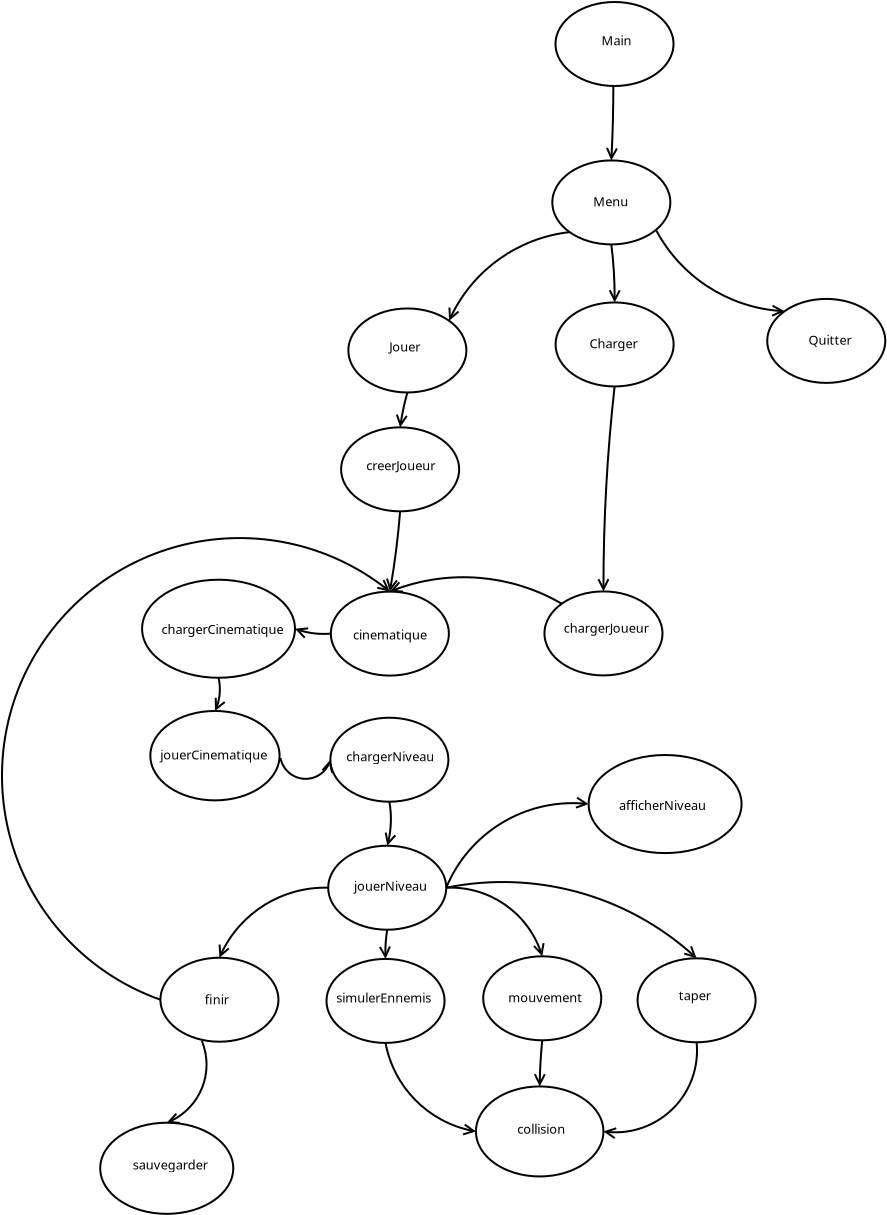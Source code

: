 <?xml version="1.0" encoding="UTF-8"?>
<dia:diagram xmlns:dia="http://www.lysator.liu.se/~alla/dia/">
  <dia:layer name="Arrière-plan" visible="true" active="true">
    <dia:object type="Standard - Ellipse" version="0" id="O0">
      <dia:attribute name="obj_pos">
        <dia:point val="35.003,0.949"/>
      </dia:attribute>
      <dia:attribute name="obj_bb">
        <dia:rectangle val="34.953,0.899;40.953,5.199"/>
      </dia:attribute>
      <dia:attribute name="elem_corner">
        <dia:point val="35.003,0.949"/>
      </dia:attribute>
      <dia:attribute name="elem_width">
        <dia:real val="5.9"/>
      </dia:attribute>
      <dia:attribute name="elem_height">
        <dia:real val="4.2"/>
      </dia:attribute>
      <dia:attribute name="border_width">
        <dia:real val="0.1"/>
      </dia:attribute>
    </dia:object>
    <dia:object type="Standard - Text" version="1" id="O1">
      <dia:attribute name="obj_pos">
        <dia:point val="37.299,3.108"/>
      </dia:attribute>
      <dia:attribute name="obj_bb">
        <dia:rectangle val="37.299,2.513;38.827,3.261"/>
      </dia:attribute>
      <dia:attribute name="text">
        <dia:composite type="text">
          <dia:attribute name="string">
            <dia:string>#Main#</dia:string>
          </dia:attribute>
          <dia:attribute name="font">
            <dia:font family="sans" style="0" name="Helvetica"/>
          </dia:attribute>
          <dia:attribute name="height">
            <dia:real val="0.8"/>
          </dia:attribute>
          <dia:attribute name="pos">
            <dia:point val="37.299,3.108"/>
          </dia:attribute>
          <dia:attribute name="color">
            <dia:color val="#000000"/>
          </dia:attribute>
          <dia:attribute name="alignment">
            <dia:enum val="0"/>
          </dia:attribute>
        </dia:composite>
      </dia:attribute>
      <dia:attribute name="valign">
        <dia:enum val="3"/>
      </dia:attribute>
    </dia:object>
    <dia:object type="Standard - Ellipse" version="0" id="O2">
      <dia:attribute name="obj_pos">
        <dia:point val="34.844,8.87"/>
      </dia:attribute>
      <dia:attribute name="obj_bb">
        <dia:rectangle val="34.794,8.82;40.794,13.12"/>
      </dia:attribute>
      <dia:attribute name="elem_corner">
        <dia:point val="34.844,8.87"/>
      </dia:attribute>
      <dia:attribute name="elem_width">
        <dia:real val="5.9"/>
      </dia:attribute>
      <dia:attribute name="elem_height">
        <dia:real val="4.2"/>
      </dia:attribute>
      <dia:attribute name="border_width">
        <dia:real val="0.1"/>
      </dia:attribute>
    </dia:object>
    <dia:object type="Standard - Ellipse" version="0" id="O3">
      <dia:attribute name="obj_pos">
        <dia:point val="24.646,16.272"/>
      </dia:attribute>
      <dia:attribute name="obj_bb">
        <dia:rectangle val="24.596,16.222;30.596,20.522"/>
      </dia:attribute>
      <dia:attribute name="elem_corner">
        <dia:point val="24.646,16.272"/>
      </dia:attribute>
      <dia:attribute name="elem_width">
        <dia:real val="5.9"/>
      </dia:attribute>
      <dia:attribute name="elem_height">
        <dia:real val="4.2"/>
      </dia:attribute>
      <dia:attribute name="border_width">
        <dia:real val="0.1"/>
      </dia:attribute>
    </dia:object>
    <dia:object type="Standard - Ellipse" version="0" id="O4">
      <dia:attribute name="obj_pos">
        <dia:point val="35.008,15.972"/>
      </dia:attribute>
      <dia:attribute name="obj_bb">
        <dia:rectangle val="34.958,15.922;40.958,20.222"/>
      </dia:attribute>
      <dia:attribute name="elem_corner">
        <dia:point val="35.008,15.972"/>
      </dia:attribute>
      <dia:attribute name="elem_width">
        <dia:real val="5.9"/>
      </dia:attribute>
      <dia:attribute name="elem_height">
        <dia:real val="4.2"/>
      </dia:attribute>
      <dia:attribute name="border_width">
        <dia:real val="0.1"/>
      </dia:attribute>
    </dia:object>
    <dia:object type="Standard - Ellipse" version="0" id="O5">
      <dia:attribute name="obj_pos">
        <dia:point val="45.591,15.794"/>
      </dia:attribute>
      <dia:attribute name="obj_bb">
        <dia:rectangle val="45.541,15.744;51.541,20.044"/>
      </dia:attribute>
      <dia:attribute name="elem_corner">
        <dia:point val="45.591,15.794"/>
      </dia:attribute>
      <dia:attribute name="elem_width">
        <dia:real val="5.9"/>
      </dia:attribute>
      <dia:attribute name="elem_height">
        <dia:real val="4.2"/>
      </dia:attribute>
      <dia:attribute name="border_width">
        <dia:real val="0.1"/>
      </dia:attribute>
    </dia:object>
    <dia:object type="Standard - Ellipse" version="0" id="O6">
      <dia:attribute name="obj_pos">
        <dia:point val="34.451,30.42"/>
      </dia:attribute>
      <dia:attribute name="obj_bb">
        <dia:rectangle val="34.401,30.37;40.401,34.67"/>
      </dia:attribute>
      <dia:attribute name="elem_corner">
        <dia:point val="34.451,30.42"/>
      </dia:attribute>
      <dia:attribute name="elem_width">
        <dia:real val="5.9"/>
      </dia:attribute>
      <dia:attribute name="elem_height">
        <dia:real val="4.2"/>
      </dia:attribute>
      <dia:attribute name="border_width">
        <dia:real val="0.1"/>
      </dia:attribute>
    </dia:object>
    <dia:object type="Standard - Text" version="1" id="O7">
      <dia:attribute name="obj_pos">
        <dia:point val="36.886,11.164"/>
      </dia:attribute>
      <dia:attribute name="obj_bb">
        <dia:rectangle val="36.886,10.569;38.644,11.317"/>
      </dia:attribute>
      <dia:attribute name="text">
        <dia:composite type="text">
          <dia:attribute name="string">
            <dia:string>#Menu#</dia:string>
          </dia:attribute>
          <dia:attribute name="font">
            <dia:font family="sans" style="0" name="Helvetica"/>
          </dia:attribute>
          <dia:attribute name="height">
            <dia:real val="0.8"/>
          </dia:attribute>
          <dia:attribute name="pos">
            <dia:point val="36.886,11.164"/>
          </dia:attribute>
          <dia:attribute name="color">
            <dia:color val="#000000"/>
          </dia:attribute>
          <dia:attribute name="alignment">
            <dia:enum val="0"/>
          </dia:attribute>
        </dia:composite>
      </dia:attribute>
      <dia:attribute name="valign">
        <dia:enum val="3"/>
      </dia:attribute>
    </dia:object>
    <dia:object type="Standard - Text" version="1" id="O8">
      <dia:attribute name="obj_pos">
        <dia:point val="36.705,18.264"/>
      </dia:attribute>
      <dia:attribute name="obj_bb">
        <dia:rectangle val="36.705,17.669;39.267,18.417"/>
      </dia:attribute>
      <dia:attribute name="text">
        <dia:composite type="text">
          <dia:attribute name="string">
            <dia:string>#Charger#</dia:string>
          </dia:attribute>
          <dia:attribute name="font">
            <dia:font family="sans" style="0" name="Helvetica"/>
          </dia:attribute>
          <dia:attribute name="height">
            <dia:real val="0.8"/>
          </dia:attribute>
          <dia:attribute name="pos">
            <dia:point val="36.705,18.264"/>
          </dia:attribute>
          <dia:attribute name="color">
            <dia:color val="#000000"/>
          </dia:attribute>
          <dia:attribute name="alignment">
            <dia:enum val="0"/>
          </dia:attribute>
        </dia:composite>
      </dia:attribute>
      <dia:attribute name="valign">
        <dia:enum val="3"/>
      </dia:attribute>
    </dia:object>
    <dia:object type="Standard - Text" version="1" id="O9">
      <dia:attribute name="obj_pos">
        <dia:point val="26.69,18.43"/>
      </dia:attribute>
      <dia:attribute name="obj_bb">
        <dia:rectangle val="26.69,17.835;28.372,18.582"/>
      </dia:attribute>
      <dia:attribute name="text">
        <dia:composite type="text">
          <dia:attribute name="string">
            <dia:string>#Jouer#</dia:string>
          </dia:attribute>
          <dia:attribute name="font">
            <dia:font family="sans" style="0" name="Helvetica"/>
          </dia:attribute>
          <dia:attribute name="height">
            <dia:real val="0.8"/>
          </dia:attribute>
          <dia:attribute name="pos">
            <dia:point val="26.69,18.43"/>
          </dia:attribute>
          <dia:attribute name="color">
            <dia:color val="#000000"/>
          </dia:attribute>
          <dia:attribute name="alignment">
            <dia:enum val="0"/>
          </dia:attribute>
        </dia:composite>
      </dia:attribute>
      <dia:attribute name="valign">
        <dia:enum val="3"/>
      </dia:attribute>
    </dia:object>
    <dia:object type="Standard - Text" version="1" id="O10">
      <dia:attribute name="obj_pos">
        <dia:point val="47.654,18.087"/>
      </dia:attribute>
      <dia:attribute name="obj_bb">
        <dia:rectangle val="47.654,17.492;49.899,18.24"/>
      </dia:attribute>
      <dia:attribute name="text">
        <dia:composite type="text">
          <dia:attribute name="string">
            <dia:string>#Quitter#</dia:string>
          </dia:attribute>
          <dia:attribute name="font">
            <dia:font family="sans" style="0" name="Helvetica"/>
          </dia:attribute>
          <dia:attribute name="height">
            <dia:real val="0.8"/>
          </dia:attribute>
          <dia:attribute name="pos">
            <dia:point val="47.654,18.087"/>
          </dia:attribute>
          <dia:attribute name="color">
            <dia:color val="#000000"/>
          </dia:attribute>
          <dia:attribute name="alignment">
            <dia:enum val="0"/>
          </dia:attribute>
        </dia:composite>
      </dia:attribute>
      <dia:attribute name="valign">
        <dia:enum val="3"/>
      </dia:attribute>
    </dia:object>
    <dia:object type="Standard - Text" version="1" id="O11">
      <dia:attribute name="obj_pos">
        <dia:point val="35.412,32.491"/>
      </dia:attribute>
      <dia:attribute name="obj_bb">
        <dia:rectangle val="35.412,31.896;39.929,32.644"/>
      </dia:attribute>
      <dia:attribute name="text">
        <dia:composite type="text">
          <dia:attribute name="string">
            <dia:string>#chargerJoueur#</dia:string>
          </dia:attribute>
          <dia:attribute name="font">
            <dia:font family="sans" style="0" name="Helvetica"/>
          </dia:attribute>
          <dia:attribute name="height">
            <dia:real val="0.8"/>
          </dia:attribute>
          <dia:attribute name="pos">
            <dia:point val="35.412,32.491"/>
          </dia:attribute>
          <dia:attribute name="color">
            <dia:color val="#000000"/>
          </dia:attribute>
          <dia:attribute name="alignment">
            <dia:enum val="0"/>
          </dia:attribute>
        </dia:composite>
      </dia:attribute>
      <dia:attribute name="valign">
        <dia:enum val="3"/>
      </dia:attribute>
    </dia:object>
    <dia:object type="Standard - Ellipse" version="0" id="O12">
      <dia:attribute name="obj_pos">
        <dia:point val="23.771,30.429"/>
      </dia:attribute>
      <dia:attribute name="obj_bb">
        <dia:rectangle val="23.721,30.379;29.721,34.679"/>
      </dia:attribute>
      <dia:attribute name="elem_corner">
        <dia:point val="23.771,30.429"/>
      </dia:attribute>
      <dia:attribute name="elem_width">
        <dia:real val="5.9"/>
      </dia:attribute>
      <dia:attribute name="elem_height">
        <dia:real val="4.2"/>
      </dia:attribute>
      <dia:attribute name="border_width">
        <dia:real val="0.1"/>
      </dia:attribute>
    </dia:object>
    <dia:object type="Standard - Text" version="1" id="O13">
      <dia:attribute name="obj_pos">
        <dia:point val="24.88,32.828"/>
      </dia:attribute>
      <dia:attribute name="obj_bb">
        <dia:rectangle val="24.88,32.233;28.86,33.78"/>
      </dia:attribute>
      <dia:attribute name="text">
        <dia:composite type="text">
          <dia:attribute name="string">
            <dia:string>#cinematique
#</dia:string>
          </dia:attribute>
          <dia:attribute name="font">
            <dia:font family="sans" style="0" name="Helvetica"/>
          </dia:attribute>
          <dia:attribute name="height">
            <dia:real val="0.8"/>
          </dia:attribute>
          <dia:attribute name="pos">
            <dia:point val="24.88,32.828"/>
          </dia:attribute>
          <dia:attribute name="color">
            <dia:color val="#000000"/>
          </dia:attribute>
          <dia:attribute name="alignment">
            <dia:enum val="0"/>
          </dia:attribute>
        </dia:composite>
      </dia:attribute>
      <dia:attribute name="valign">
        <dia:enum val="3"/>
      </dia:attribute>
    </dia:object>
    <dia:object type="Standard - Ellipse" version="0" id="O14">
      <dia:attribute name="obj_pos">
        <dia:point val="14.332,29.835"/>
      </dia:attribute>
      <dia:attribute name="obj_bb">
        <dia:rectangle val="14.282,29.785;22.027,34.788"/>
      </dia:attribute>
      <dia:attribute name="elem_corner">
        <dia:point val="14.332,29.835"/>
      </dia:attribute>
      <dia:attribute name="elem_width">
        <dia:real val="7.645"/>
      </dia:attribute>
      <dia:attribute name="elem_height">
        <dia:real val="4.903"/>
      </dia:attribute>
      <dia:attribute name="border_width">
        <dia:real val="0.1"/>
      </dia:attribute>
    </dia:object>
    <dia:object type="Standard - Ellipse" version="0" id="O15">
      <dia:attribute name="obj_pos">
        <dia:point val="14.745,36.397"/>
      </dia:attribute>
      <dia:attribute name="obj_bb">
        <dia:rectangle val="14.695,36.347;21.256,40.918"/>
      </dia:attribute>
      <dia:attribute name="elem_corner">
        <dia:point val="14.745,36.397"/>
      </dia:attribute>
      <dia:attribute name="elem_width">
        <dia:real val="6.461"/>
      </dia:attribute>
      <dia:attribute name="elem_height">
        <dia:real val="4.471"/>
      </dia:attribute>
      <dia:attribute name="border_width">
        <dia:real val="0.1"/>
      </dia:attribute>
    </dia:object>
    <dia:object type="Standard - Text" version="1" id="O16">
      <dia:attribute name="obj_pos">
        <dia:point val="15.298,32.55"/>
      </dia:attribute>
      <dia:attribute name="obj_bb">
        <dia:rectangle val="15.298,31.955;21.84,33.502"/>
      </dia:attribute>
      <dia:attribute name="text">
        <dia:composite type="text">
          <dia:attribute name="string">
            <dia:string>#chargerCinematique
#</dia:string>
          </dia:attribute>
          <dia:attribute name="font">
            <dia:font family="sans" style="0" name="Helvetica"/>
          </dia:attribute>
          <dia:attribute name="height">
            <dia:real val="0.8"/>
          </dia:attribute>
          <dia:attribute name="pos">
            <dia:point val="15.298,32.55"/>
          </dia:attribute>
          <dia:attribute name="color">
            <dia:color val="#000000"/>
          </dia:attribute>
          <dia:attribute name="alignment">
            <dia:enum val="0"/>
          </dia:attribute>
        </dia:composite>
      </dia:attribute>
      <dia:attribute name="valign">
        <dia:enum val="3"/>
      </dia:attribute>
    </dia:object>
    <dia:object type="Standard - Text" version="1" id="O17">
      <dia:attribute name="obj_pos">
        <dia:point val="15.238,38.826"/>
      </dia:attribute>
      <dia:attribute name="obj_bb">
        <dia:rectangle val="15.238,38.231;20.946,39.778"/>
      </dia:attribute>
      <dia:attribute name="text">
        <dia:composite type="text">
          <dia:attribute name="string">
            <dia:string>#jouerCinematique
#</dia:string>
          </dia:attribute>
          <dia:attribute name="font">
            <dia:font family="sans" style="0" name="Helvetica"/>
          </dia:attribute>
          <dia:attribute name="height">
            <dia:real val="0.8"/>
          </dia:attribute>
          <dia:attribute name="pos">
            <dia:point val="15.238,38.826"/>
          </dia:attribute>
          <dia:attribute name="color">
            <dia:color val="#000000"/>
          </dia:attribute>
          <dia:attribute name="alignment">
            <dia:enum val="0"/>
          </dia:attribute>
        </dia:composite>
      </dia:attribute>
      <dia:attribute name="valign">
        <dia:enum val="3"/>
      </dia:attribute>
    </dia:object>
    <dia:object type="Standard - Ellipse" version="0" id="O18">
      <dia:attribute name="obj_pos">
        <dia:point val="23.747,36.735"/>
      </dia:attribute>
      <dia:attribute name="obj_bb">
        <dia:rectangle val="23.697,36.685;29.697,40.985"/>
      </dia:attribute>
      <dia:attribute name="elem_corner">
        <dia:point val="23.747,36.735"/>
      </dia:attribute>
      <dia:attribute name="elem_width">
        <dia:real val="5.9"/>
      </dia:attribute>
      <dia:attribute name="elem_height">
        <dia:real val="4.2"/>
      </dia:attribute>
      <dia:attribute name="border_width">
        <dia:real val="0.1"/>
      </dia:attribute>
    </dia:object>
    <dia:object type="Standard - Ellipse" version="0" id="O19">
      <dia:attribute name="obj_pos">
        <dia:point val="23.639,43.135"/>
      </dia:attribute>
      <dia:attribute name="obj_bb">
        <dia:rectangle val="23.589,43.085;29.589,47.385"/>
      </dia:attribute>
      <dia:attribute name="elem_corner">
        <dia:point val="23.639,43.135"/>
      </dia:attribute>
      <dia:attribute name="elem_width">
        <dia:real val="5.9"/>
      </dia:attribute>
      <dia:attribute name="elem_height">
        <dia:real val="4.2"/>
      </dia:attribute>
      <dia:attribute name="border_width">
        <dia:real val="0.1"/>
      </dia:attribute>
    </dia:object>
    <dia:object type="Standard - Text" version="1" id="O20">
      <dia:attribute name="obj_pos">
        <dia:point val="24.538,38.912"/>
      </dia:attribute>
      <dia:attribute name="obj_bb">
        <dia:rectangle val="24.538,38.317;29.235,39.065"/>
      </dia:attribute>
      <dia:attribute name="text">
        <dia:composite type="text">
          <dia:attribute name="string">
            <dia:string>#chargerNiveau#</dia:string>
          </dia:attribute>
          <dia:attribute name="font">
            <dia:font family="sans" style="0" name="Helvetica"/>
          </dia:attribute>
          <dia:attribute name="height">
            <dia:real val="0.8"/>
          </dia:attribute>
          <dia:attribute name="pos">
            <dia:point val="24.538,38.912"/>
          </dia:attribute>
          <dia:attribute name="color">
            <dia:color val="#000000"/>
          </dia:attribute>
          <dia:attribute name="alignment">
            <dia:enum val="0"/>
          </dia:attribute>
        </dia:composite>
      </dia:attribute>
      <dia:attribute name="valign">
        <dia:enum val="3"/>
      </dia:attribute>
    </dia:object>
    <dia:object type="Standard - Text" version="1" id="O21">
      <dia:attribute name="obj_pos">
        <dia:point val="24.931,45.389"/>
      </dia:attribute>
      <dia:attribute name="obj_bb">
        <dia:rectangle val="24.931,44.794;28.794,46.342"/>
      </dia:attribute>
      <dia:attribute name="text">
        <dia:composite type="text">
          <dia:attribute name="string">
            <dia:string>#jouerNiveau
#</dia:string>
          </dia:attribute>
          <dia:attribute name="font">
            <dia:font family="sans" style="0" name="Helvetica"/>
          </dia:attribute>
          <dia:attribute name="height">
            <dia:real val="0.8"/>
          </dia:attribute>
          <dia:attribute name="pos">
            <dia:point val="24.931,45.389"/>
          </dia:attribute>
          <dia:attribute name="color">
            <dia:color val="#000000"/>
          </dia:attribute>
          <dia:attribute name="alignment">
            <dia:enum val="0"/>
          </dia:attribute>
        </dia:composite>
      </dia:attribute>
      <dia:attribute name="valign">
        <dia:enum val="3"/>
      </dia:attribute>
    </dia:object>
    <dia:object type="Standard - Ellipse" version="0" id="O22">
      <dia:attribute name="obj_pos">
        <dia:point val="15.249,48.735"/>
      </dia:attribute>
      <dia:attribute name="obj_bb">
        <dia:rectangle val="15.199,48.685;21.199,52.985"/>
      </dia:attribute>
      <dia:attribute name="elem_corner">
        <dia:point val="15.249,48.735"/>
      </dia:attribute>
      <dia:attribute name="elem_width">
        <dia:real val="5.9"/>
      </dia:attribute>
      <dia:attribute name="elem_height">
        <dia:real val="4.2"/>
      </dia:attribute>
      <dia:attribute name="border_width">
        <dia:real val="0.1"/>
      </dia:attribute>
    </dia:object>
    <dia:object type="Standard - Ellipse" version="0" id="O23">
      <dia:attribute name="obj_pos">
        <dia:point val="23.554,48.795"/>
      </dia:attribute>
      <dia:attribute name="obj_bb">
        <dia:rectangle val="23.504,48.745;29.504,53.045"/>
      </dia:attribute>
      <dia:attribute name="elem_corner">
        <dia:point val="23.554,48.795"/>
      </dia:attribute>
      <dia:attribute name="elem_width">
        <dia:real val="5.9"/>
      </dia:attribute>
      <dia:attribute name="elem_height">
        <dia:real val="4.2"/>
      </dia:attribute>
      <dia:attribute name="border_width">
        <dia:real val="0.1"/>
      </dia:attribute>
    </dia:object>
    <dia:object type="Standard - Ellipse" version="0" id="O24">
      <dia:attribute name="obj_pos">
        <dia:point val="31.389,48.664"/>
      </dia:attribute>
      <dia:attribute name="obj_bb">
        <dia:rectangle val="31.338,48.614;37.339,52.914"/>
      </dia:attribute>
      <dia:attribute name="elem_corner">
        <dia:point val="31.389,48.664"/>
      </dia:attribute>
      <dia:attribute name="elem_width">
        <dia:real val="5.9"/>
      </dia:attribute>
      <dia:attribute name="elem_height">
        <dia:real val="4.2"/>
      </dia:attribute>
      <dia:attribute name="border_width">
        <dia:real val="0.1"/>
      </dia:attribute>
    </dia:object>
    <dia:object type="Standard - Text" version="1" id="O25">
      <dia:attribute name="obj_pos">
        <dia:point val="17.466,51.066"/>
      </dia:attribute>
      <dia:attribute name="obj_bb">
        <dia:rectangle val="17.466,50.471;18.714,51.219"/>
      </dia:attribute>
      <dia:attribute name="text">
        <dia:composite type="text">
          <dia:attribute name="string">
            <dia:string>#finir#</dia:string>
          </dia:attribute>
          <dia:attribute name="font">
            <dia:font family="sans" style="0" name="Helvetica"/>
          </dia:attribute>
          <dia:attribute name="height">
            <dia:real val="0.8"/>
          </dia:attribute>
          <dia:attribute name="pos">
            <dia:point val="17.466,51.066"/>
          </dia:attribute>
          <dia:attribute name="color">
            <dia:color val="#000000"/>
          </dia:attribute>
          <dia:attribute name="alignment">
            <dia:enum val="0"/>
          </dia:attribute>
        </dia:composite>
      </dia:attribute>
      <dia:attribute name="valign">
        <dia:enum val="3"/>
      </dia:attribute>
    </dia:object>
    <dia:object type="Standard - Text" version="1" id="O26">
      <dia:attribute name="obj_pos">
        <dia:point val="24.037,50.972"/>
      </dia:attribute>
      <dia:attribute name="obj_bb">
        <dia:rectangle val="24.037,50.377;29.152,51.125"/>
      </dia:attribute>
      <dia:attribute name="text">
        <dia:composite type="text">
          <dia:attribute name="string">
            <dia:string>#simulerEnnemis#</dia:string>
          </dia:attribute>
          <dia:attribute name="font">
            <dia:font family="sans" style="0" name="Helvetica"/>
          </dia:attribute>
          <dia:attribute name="height">
            <dia:real val="0.8"/>
          </dia:attribute>
          <dia:attribute name="pos">
            <dia:point val="24.037,50.972"/>
          </dia:attribute>
          <dia:attribute name="color">
            <dia:color val="#000000"/>
          </dia:attribute>
          <dia:attribute name="alignment">
            <dia:enum val="0"/>
          </dia:attribute>
        </dia:composite>
      </dia:attribute>
      <dia:attribute name="valign">
        <dia:enum val="3"/>
      </dia:attribute>
    </dia:object>
    <dia:object type="Standard - Text" version="1" id="O27">
      <dia:attribute name="obj_pos">
        <dia:point val="32.642,50.957"/>
      </dia:attribute>
      <dia:attribute name="obj_bb">
        <dia:rectangle val="32.642,50.362;36.51,51.109"/>
      </dia:attribute>
      <dia:attribute name="text">
        <dia:composite type="text">
          <dia:attribute name="string">
            <dia:string>#mouvement#</dia:string>
          </dia:attribute>
          <dia:attribute name="font">
            <dia:font family="sans" style="0" name="Helvetica"/>
          </dia:attribute>
          <dia:attribute name="height">
            <dia:real val="0.8"/>
          </dia:attribute>
          <dia:attribute name="pos">
            <dia:point val="32.642,50.957"/>
          </dia:attribute>
          <dia:attribute name="color">
            <dia:color val="#000000"/>
          </dia:attribute>
          <dia:attribute name="alignment">
            <dia:enum val="0"/>
          </dia:attribute>
        </dia:composite>
      </dia:attribute>
      <dia:attribute name="valign">
        <dia:enum val="3"/>
      </dia:attribute>
    </dia:object>
    <dia:object type="Standard - Ellipse" version="0" id="O28">
      <dia:attribute name="obj_pos">
        <dia:point val="39.107,48.764"/>
      </dia:attribute>
      <dia:attribute name="obj_bb">
        <dia:rectangle val="39.057,48.714;45.057,53.014"/>
      </dia:attribute>
      <dia:attribute name="elem_corner">
        <dia:point val="39.107,48.764"/>
      </dia:attribute>
      <dia:attribute name="elem_width">
        <dia:real val="5.9"/>
      </dia:attribute>
      <dia:attribute name="elem_height">
        <dia:real val="4.2"/>
      </dia:attribute>
      <dia:attribute name="border_width">
        <dia:real val="0.1"/>
      </dia:attribute>
    </dia:object>
    <dia:object type="Standard - Text" version="1" id="O29">
      <dia:attribute name="obj_pos">
        <dia:point val="41.17,50.864"/>
      </dia:attribute>
      <dia:attribute name="obj_bb">
        <dia:rectangle val="41.17,50.269;42.878,51.017"/>
      </dia:attribute>
      <dia:attribute name="text">
        <dia:composite type="text">
          <dia:attribute name="string">
            <dia:string>#taper#</dia:string>
          </dia:attribute>
          <dia:attribute name="font">
            <dia:font family="sans" style="0" name="Helvetica"/>
          </dia:attribute>
          <dia:attribute name="height">
            <dia:real val="0.8"/>
          </dia:attribute>
          <dia:attribute name="pos">
            <dia:point val="41.17,50.864"/>
          </dia:attribute>
          <dia:attribute name="color">
            <dia:color val="#000000"/>
          </dia:attribute>
          <dia:attribute name="alignment">
            <dia:enum val="0"/>
          </dia:attribute>
        </dia:composite>
      </dia:attribute>
      <dia:attribute name="valign">
        <dia:enum val="3"/>
      </dia:attribute>
    </dia:object>
    <dia:object type="Standard - Arc" version="0" id="O30">
      <dia:attribute name="obj_pos">
        <dia:point val="37.953,3.049"/>
      </dia:attribute>
      <dia:attribute name="obj_bb">
        <dia:rectangle val="37.493,2.997;38.154,8.921"/>
      </dia:attribute>
      <dia:attribute name="conn_endpoints">
        <dia:point val="37.953,3.049"/>
        <dia:point val="37.794,8.87"/>
      </dia:attribute>
      <dia:attribute name="curve_distance">
        <dia:real val="-0.024"/>
      </dia:attribute>
      <dia:attribute name="end_arrow">
        <dia:enum val="1"/>
      </dia:attribute>
      <dia:attribute name="end_arrow_length">
        <dia:real val="0.5"/>
      </dia:attribute>
      <dia:attribute name="end_arrow_width">
        <dia:real val="0.5"/>
      </dia:attribute>
      <dia:connections>
        <dia:connection handle="0" to="O0" connection="8"/>
        <dia:connection handle="1" to="O2" connection="1"/>
      </dia:connections>
    </dia:object>
    <dia:object type="Standard - Arc" version="0" id="O31">
      <dia:attribute name="obj_pos">
        <dia:point val="37.794,13.07"/>
      </dia:attribute>
      <dia:attribute name="obj_bb">
        <dia:rectangle val="37.635,13.017;38.297,16.024"/>
      </dia:attribute>
      <dia:attribute name="conn_endpoints">
        <dia:point val="37.794,13.07"/>
        <dia:point val="37.958,15.972"/>
      </dia:attribute>
      <dia:attribute name="curve_distance">
        <dia:real val="-0.05"/>
      </dia:attribute>
      <dia:attribute name="end_arrow">
        <dia:enum val="1"/>
      </dia:attribute>
      <dia:attribute name="end_arrow_length">
        <dia:real val="0.5"/>
      </dia:attribute>
      <dia:attribute name="end_arrow_width">
        <dia:real val="0.5"/>
      </dia:attribute>
      <dia:connections>
        <dia:connection handle="0" to="O2" connection="6"/>
        <dia:connection handle="1" to="O4" connection="1"/>
      </dia:connections>
    </dia:object>
    <dia:object type="Standard - Arc" version="0" id="O32">
      <dia:attribute name="obj_pos">
        <dia:point val="37.794,10.97"/>
      </dia:attribute>
      <dia:attribute name="obj_bb">
        <dia:rectangle val="37.725,10.901;46.524,16.62"/>
      </dia:attribute>
      <dia:attribute name="conn_endpoints">
        <dia:point val="37.794,10.97"/>
        <dia:point val="46.455,16.41"/>
      </dia:attribute>
      <dia:attribute name="curve_distance">
        <dia:real val="1"/>
      </dia:attribute>
      <dia:attribute name="end_arrow">
        <dia:enum val="1"/>
      </dia:attribute>
      <dia:attribute name="end_arrow_length">
        <dia:real val="0.5"/>
      </dia:attribute>
      <dia:attribute name="end_arrow_width">
        <dia:real val="0.5"/>
      </dia:attribute>
      <dia:connections>
        <dia:connection handle="0" to="O2" connection="8"/>
        <dia:connection handle="1" to="O5" connection="0"/>
      </dia:connections>
    </dia:object>
    <dia:object type="Standard - Arc" version="0" id="O33">
      <dia:attribute name="obj_pos">
        <dia:point val="35.708,12.455"/>
      </dia:attribute>
      <dia:attribute name="obj_bb">
        <dia:rectangle val="29.612,12.385;35.778,16.957"/>
      </dia:attribute>
      <dia:attribute name="conn_endpoints">
        <dia:point val="35.708,12.455"/>
        <dia:point val="29.682,16.887"/>
      </dia:attribute>
      <dia:attribute name="curve_distance">
        <dia:real val="1"/>
      </dia:attribute>
      <dia:attribute name="end_arrow">
        <dia:enum val="1"/>
      </dia:attribute>
      <dia:attribute name="end_arrow_length">
        <dia:real val="0.5"/>
      </dia:attribute>
      <dia:attribute name="end_arrow_width">
        <dia:real val="0.5"/>
      </dia:attribute>
      <dia:connections>
        <dia:connection handle="0" to="O2" connection="5"/>
        <dia:connection handle="1" to="O3" connection="2"/>
      </dia:connections>
    </dia:object>
    <dia:object type="Standard - Arc" version="0" id="O34">
      <dia:attribute name="obj_pos">
        <dia:point val="37.958,20.172"/>
      </dia:attribute>
      <dia:attribute name="obj_bb">
        <dia:rectangle val="37.068,20.119;38.01,30.473"/>
      </dia:attribute>
      <dia:attribute name="conn_endpoints">
        <dia:point val="37.958,20.172"/>
        <dia:point val="37.401,30.42"/>
      </dia:attribute>
      <dia:attribute name="curve_distance">
        <dia:real val="0.146"/>
      </dia:attribute>
      <dia:attribute name="end_arrow">
        <dia:enum val="1"/>
      </dia:attribute>
      <dia:attribute name="end_arrow_length">
        <dia:real val="0.5"/>
      </dia:attribute>
      <dia:attribute name="end_arrow_width">
        <dia:real val="0.5"/>
      </dia:attribute>
      <dia:connections>
        <dia:connection handle="0" to="O4" connection="6"/>
        <dia:connection handle="1" to="O6" connection="1"/>
      </dia:connections>
    </dia:object>
    <dia:object type="Standard - Arc" version="0" id="O35">
      <dia:attribute name="obj_pos">
        <dia:point val="35.315,31.035"/>
      </dia:attribute>
      <dia:attribute name="obj_bb">
        <dia:rectangle val="26.667,29.66;35.368,31.088"/>
      </dia:attribute>
      <dia:attribute name="conn_endpoints">
        <dia:point val="35.315,31.035"/>
        <dia:point val="26.721,30.429"/>
      </dia:attribute>
      <dia:attribute name="curve_distance">
        <dia:real val="1"/>
      </dia:attribute>
      <dia:attribute name="end_arrow">
        <dia:enum val="1"/>
      </dia:attribute>
      <dia:attribute name="end_arrow_length">
        <dia:real val="0.5"/>
      </dia:attribute>
      <dia:attribute name="end_arrow_width">
        <dia:real val="0.5"/>
      </dia:attribute>
      <dia:connections>
        <dia:connection handle="0" to="O6" connection="0"/>
        <dia:connection handle="1" to="O12" connection="1"/>
      </dia:connections>
    </dia:object>
    <dia:object type="Standard - Arc" version="0" id="O36">
      <dia:attribute name="obj_pos">
        <dia:point val="23.771,32.529"/>
      </dia:attribute>
      <dia:attribute name="obj_bb">
        <dia:rectangle val="21.921,32.201;23.827,32.827"/>
      </dia:attribute>
      <dia:attribute name="conn_endpoints">
        <dia:point val="23.771,32.529"/>
        <dia:point val="21.977,32.287"/>
      </dia:attribute>
      <dia:attribute name="curve_distance">
        <dia:real val="-0.101"/>
      </dia:attribute>
      <dia:attribute name="end_arrow">
        <dia:enum val="1"/>
      </dia:attribute>
      <dia:attribute name="end_arrow_length">
        <dia:real val="0.5"/>
      </dia:attribute>
      <dia:attribute name="end_arrow_width">
        <dia:real val="0.5"/>
      </dia:attribute>
      <dia:connections>
        <dia:connection handle="0" to="O12" connection="3"/>
        <dia:connection handle="1" to="O14" connection="4"/>
      </dia:connections>
    </dia:object>
    <dia:object type="Standard - Arc" version="0" id="O37">
      <dia:attribute name="obj_pos">
        <dia:point val="18.155,34.738"/>
      </dia:attribute>
      <dia:attribute name="obj_bb">
        <dia:rectangle val="17.921,34.683;18.559,36.452"/>
      </dia:attribute>
      <dia:attribute name="conn_endpoints">
        <dia:point val="18.155,34.738"/>
        <dia:point val="17.976,36.397"/>
      </dia:attribute>
      <dia:attribute name="curve_distance">
        <dia:real val="-0.142"/>
      </dia:attribute>
      <dia:attribute name="end_arrow">
        <dia:enum val="1"/>
      </dia:attribute>
      <dia:attribute name="end_arrow_length">
        <dia:real val="0.5"/>
      </dia:attribute>
      <dia:attribute name="end_arrow_width">
        <dia:real val="0.5"/>
      </dia:attribute>
      <dia:connections>
        <dia:connection handle="0" to="O14" connection="6"/>
        <dia:connection handle="1" to="O15" connection="1"/>
      </dia:connections>
    </dia:object>
    <dia:object type="Standard - Arc" version="0" id="O38">
      <dia:attribute name="obj_pos">
        <dia:point val="17.976,38.633"/>
      </dia:attribute>
      <dia:attribute name="obj_bb">
        <dia:rectangle val="17.924,38.581;23.799,39.786"/>
      </dia:attribute>
      <dia:attribute name="conn_endpoints">
        <dia:point val="17.976,38.633"/>
        <dia:point val="23.747,38.835"/>
      </dia:attribute>
      <dia:attribute name="curve_distance">
        <dia:real val="1"/>
      </dia:attribute>
      <dia:attribute name="end_arrow">
        <dia:enum val="1"/>
      </dia:attribute>
      <dia:attribute name="end_arrow_length">
        <dia:real val="0.5"/>
      </dia:attribute>
      <dia:attribute name="end_arrow_width">
        <dia:real val="0.5"/>
      </dia:attribute>
      <dia:connections>
        <dia:connection handle="0" to="O15" connection="8"/>
        <dia:connection handle="1" to="O18" connection="3"/>
      </dia:connections>
    </dia:object>
    <dia:object type="Standard - Arc" version="0" id="O39">
      <dia:attribute name="obj_pos">
        <dia:point val="26.697,40.935"/>
      </dia:attribute>
      <dia:attribute name="obj_bb">
        <dia:rectangle val="26.45,40.883;27.087,43.188"/>
      </dia:attribute>
      <dia:attribute name="conn_endpoints">
        <dia:point val="26.697,40.935"/>
        <dia:point val="26.589,43.135"/>
      </dia:attribute>
      <dia:attribute name="curve_distance">
        <dia:real val="-0.124"/>
      </dia:attribute>
      <dia:attribute name="end_arrow">
        <dia:enum val="1"/>
      </dia:attribute>
      <dia:attribute name="end_arrow_length">
        <dia:real val="0.5"/>
      </dia:attribute>
      <dia:attribute name="end_arrow_width">
        <dia:real val="0.5"/>
      </dia:attribute>
      <dia:connections>
        <dia:connection handle="0" to="O18" connection="6"/>
        <dia:connection handle="1" to="O19" connection="1"/>
      </dia:connections>
    </dia:object>
    <dia:object type="Standard - Arc" version="0" id="O40">
      <dia:attribute name="obj_pos">
        <dia:point val="26.589,47.335"/>
      </dia:attribute>
      <dia:attribute name="obj_bb">
        <dia:rectangle val="26.142,47.282;26.803,48.848"/>
      </dia:attribute>
      <dia:attribute name="conn_endpoints">
        <dia:point val="26.589,47.335"/>
        <dia:point val="26.504,48.795"/>
      </dia:attribute>
      <dia:attribute name="curve_distance">
        <dia:real val="0.039"/>
      </dia:attribute>
      <dia:attribute name="end_arrow">
        <dia:enum val="1"/>
      </dia:attribute>
      <dia:attribute name="end_arrow_length">
        <dia:real val="0.5"/>
      </dia:attribute>
      <dia:attribute name="end_arrow_width">
        <dia:real val="0.5"/>
      </dia:attribute>
      <dia:connections>
        <dia:connection handle="0" to="O19" connection="6"/>
        <dia:connection handle="1" to="O23" connection="1"/>
      </dia:connections>
    </dia:object>
    <dia:object type="Standard - Arc" version="0" id="O41">
      <dia:attribute name="obj_pos">
        <dia:point val="23.639,45.235"/>
      </dia:attribute>
      <dia:attribute name="obj_bb">
        <dia:rectangle val="18.13,45.166;23.708,48.804"/>
      </dia:attribute>
      <dia:attribute name="conn_endpoints">
        <dia:point val="23.639,45.235"/>
        <dia:point val="18.199,48.735"/>
      </dia:attribute>
      <dia:attribute name="curve_distance">
        <dia:real val="1"/>
      </dia:attribute>
      <dia:attribute name="end_arrow">
        <dia:enum val="1"/>
      </dia:attribute>
      <dia:attribute name="end_arrow_length">
        <dia:real val="0.5"/>
      </dia:attribute>
      <dia:attribute name="end_arrow_width">
        <dia:real val="0.5"/>
      </dia:attribute>
      <dia:connections>
        <dia:connection handle="0" to="O19" connection="3"/>
        <dia:connection handle="1" to="O22" connection="1"/>
      </dia:connections>
    </dia:object>
    <dia:object type="Standard - Arc" version="0" id="O42">
      <dia:attribute name="obj_pos">
        <dia:point val="29.539,45.235"/>
      </dia:attribute>
      <dia:attribute name="obj_bb">
        <dia:rectangle val="29.469,45.166;34.47,48.734"/>
      </dia:attribute>
      <dia:attribute name="conn_endpoints">
        <dia:point val="29.539,45.235"/>
        <dia:point val="34.339,48.664"/>
      </dia:attribute>
      <dia:attribute name="curve_distance">
        <dia:real val="-1.019"/>
      </dia:attribute>
      <dia:attribute name="end_arrow">
        <dia:enum val="1"/>
      </dia:attribute>
      <dia:attribute name="end_arrow_length">
        <dia:real val="0.5"/>
      </dia:attribute>
      <dia:attribute name="end_arrow_width">
        <dia:real val="0.5"/>
      </dia:attribute>
      <dia:connections>
        <dia:connection handle="0" to="O19" connection="4"/>
        <dia:connection handle="1" to="O24" connection="1"/>
      </dia:connections>
    </dia:object>
    <dia:object type="Standard - Arc" version="0" id="O43">
      <dia:attribute name="obj_pos">
        <dia:point val="29.539,45.235"/>
      </dia:attribute>
      <dia:attribute name="obj_bb">
        <dia:rectangle val="29.477,44.901;42.119,48.826"/>
      </dia:attribute>
      <dia:attribute name="conn_endpoints">
        <dia:point val="29.539,45.235"/>
        <dia:point val="42.057,48.764"/>
      </dia:attribute>
      <dia:attribute name="curve_distance">
        <dia:real val="-1.575"/>
      </dia:attribute>
      <dia:attribute name="end_arrow">
        <dia:enum val="1"/>
      </dia:attribute>
      <dia:attribute name="end_arrow_length">
        <dia:real val="0.5"/>
      </dia:attribute>
      <dia:attribute name="end_arrow_width">
        <dia:real val="0.5"/>
      </dia:attribute>
      <dia:connections>
        <dia:connection handle="0" to="O19" connection="4"/>
        <dia:connection handle="1" to="O28" connection="1"/>
      </dia:connections>
    </dia:object>
    <dia:object type="Standard - Arc" version="0" id="O44">
      <dia:attribute name="obj_pos">
        <dia:point val="15.249,50.835"/>
      </dia:attribute>
      <dia:attribute name="obj_bb">
        <dia:rectangle val="7.277,27.702;26.789,50.903"/>
      </dia:attribute>
      <dia:attribute name="conn_endpoints">
        <dia:point val="15.249,50.835"/>
        <dia:point val="26.721,30.429"/>
      </dia:attribute>
      <dia:attribute name="curve_distance">
        <dia:real val="-13.919"/>
      </dia:attribute>
      <dia:attribute name="end_arrow">
        <dia:enum val="1"/>
      </dia:attribute>
      <dia:attribute name="end_arrow_length">
        <dia:real val="0.5"/>
      </dia:attribute>
      <dia:attribute name="end_arrow_width">
        <dia:real val="0.5"/>
      </dia:attribute>
      <dia:connections>
        <dia:connection handle="0" to="O22" connection="3"/>
        <dia:connection handle="1" to="O12" connection="1"/>
      </dia:connections>
    </dia:object>
    <dia:object type="Standard - Ellipse" version="0" id="O45">
      <dia:attribute name="obj_pos">
        <dia:point val="24.284,22.216"/>
      </dia:attribute>
      <dia:attribute name="obj_bb">
        <dia:rectangle val="24.234,22.166;30.234,26.466"/>
      </dia:attribute>
      <dia:attribute name="elem_corner">
        <dia:point val="24.284,22.216"/>
      </dia:attribute>
      <dia:attribute name="elem_width">
        <dia:real val="5.9"/>
      </dia:attribute>
      <dia:attribute name="elem_height">
        <dia:real val="4.2"/>
      </dia:attribute>
      <dia:attribute name="border_width">
        <dia:real val="0.1"/>
      </dia:attribute>
    </dia:object>
    <dia:object type="Standard - Text" version="1" id="O46">
      <dia:attribute name="obj_pos">
        <dia:point val="25.538,24.362"/>
      </dia:attribute>
      <dia:attribute name="obj_bb">
        <dia:rectangle val="25.538,23.767;29.241,24.514"/>
      </dia:attribute>
      <dia:attribute name="text">
        <dia:composite type="text">
          <dia:attribute name="string">
            <dia:string>#creerJoueur#</dia:string>
          </dia:attribute>
          <dia:attribute name="font">
            <dia:font family="sans" style="0" name="Helvetica"/>
          </dia:attribute>
          <dia:attribute name="height">
            <dia:real val="0.8"/>
          </dia:attribute>
          <dia:attribute name="pos">
            <dia:point val="25.538,24.362"/>
          </dia:attribute>
          <dia:attribute name="color">
            <dia:color val="#000000"/>
          </dia:attribute>
          <dia:attribute name="alignment">
            <dia:enum val="0"/>
          </dia:attribute>
        </dia:composite>
      </dia:attribute>
      <dia:attribute name="valign">
        <dia:enum val="3"/>
      </dia:attribute>
    </dia:object>
    <dia:object type="Standard - Arc" version="0" id="O47">
      <dia:attribute name="obj_pos">
        <dia:point val="27.596,20.472"/>
      </dia:attribute>
      <dia:attribute name="obj_bb">
        <dia:rectangle val="26.997,20.413;27.655,22.275"/>
      </dia:attribute>
      <dia:attribute name="conn_endpoints">
        <dia:point val="27.596,20.472"/>
        <dia:point val="27.234,22.216"/>
      </dia:attribute>
      <dia:attribute name="curve_distance">
        <dia:real val="0.03"/>
      </dia:attribute>
      <dia:attribute name="end_arrow">
        <dia:enum val="1"/>
      </dia:attribute>
      <dia:attribute name="end_arrow_length">
        <dia:real val="0.5"/>
      </dia:attribute>
      <dia:attribute name="end_arrow_width">
        <dia:real val="0.5"/>
      </dia:attribute>
      <dia:connections>
        <dia:connection handle="0" to="O3" connection="6"/>
        <dia:connection handle="1" to="O45" connection="1"/>
      </dia:connections>
    </dia:object>
    <dia:object type="Standard - Arc" version="0" id="O48">
      <dia:attribute name="obj_pos">
        <dia:point val="27.234,26.416"/>
      </dia:attribute>
      <dia:attribute name="obj_bb">
        <dia:rectangle val="26.509,26.36;27.29,30.485"/>
      </dia:attribute>
      <dia:attribute name="conn_endpoints">
        <dia:point val="27.234,26.416"/>
        <dia:point val="26.721,30.429"/>
      </dia:attribute>
      <dia:attribute name="curve_distance">
        <dia:real val="-0.047"/>
      </dia:attribute>
      <dia:attribute name="end_arrow">
        <dia:enum val="1"/>
      </dia:attribute>
      <dia:attribute name="end_arrow_length">
        <dia:real val="0.5"/>
      </dia:attribute>
      <dia:attribute name="end_arrow_width">
        <dia:real val="0.5"/>
      </dia:attribute>
      <dia:connections>
        <dia:connection handle="0" to="O45" connection="6"/>
        <dia:connection handle="1" to="O12" connection="1"/>
      </dia:connections>
    </dia:object>
    <dia:object type="Standard - Ellipse" version="0" id="O49">
      <dia:attribute name="obj_pos">
        <dia:point val="36.66,38.6"/>
      </dia:attribute>
      <dia:attribute name="obj_bb">
        <dia:rectangle val="36.61,38.55;44.355,43.553"/>
      </dia:attribute>
      <dia:attribute name="elem_corner">
        <dia:point val="36.66,38.6"/>
      </dia:attribute>
      <dia:attribute name="elem_width">
        <dia:real val="7.645"/>
      </dia:attribute>
      <dia:attribute name="elem_height">
        <dia:real val="4.903"/>
      </dia:attribute>
      <dia:attribute name="border_width">
        <dia:real val="0.1"/>
      </dia:attribute>
    </dia:object>
    <dia:object type="Standard - Text" version="1" id="O50">
      <dia:attribute name="obj_pos">
        <dia:point val="38.183,41.352"/>
      </dia:attribute>
      <dia:attribute name="obj_bb">
        <dia:rectangle val="38.183,40.738;42.859,41.541"/>
      </dia:attribute>
      <dia:attribute name="text">
        <dia:composite type="text">
          <dia:attribute name="string">
            <dia:string>#afficherNiveau#</dia:string>
          </dia:attribute>
          <dia:attribute name="font">
            <dia:font family="sans" style="0" name="Helvetica"/>
          </dia:attribute>
          <dia:attribute name="height">
            <dia:real val="0.8"/>
          </dia:attribute>
          <dia:attribute name="pos">
            <dia:point val="38.183,41.352"/>
          </dia:attribute>
          <dia:attribute name="color">
            <dia:color val="#000000"/>
          </dia:attribute>
          <dia:attribute name="alignment">
            <dia:enum val="0"/>
          </dia:attribute>
        </dia:composite>
      </dia:attribute>
      <dia:attribute name="valign">
        <dia:enum val="3"/>
      </dia:attribute>
    </dia:object>
    <dia:object type="Standard - Arc" version="0" id="O51">
      <dia:attribute name="obj_pos">
        <dia:point val="29.539,45.235"/>
      </dia:attribute>
      <dia:attribute name="obj_bb">
        <dia:rectangle val="29.471,40.646;36.728,45.304"/>
      </dia:attribute>
      <dia:attribute name="conn_endpoints">
        <dia:point val="29.539,45.235"/>
        <dia:point val="36.66,41.052"/>
      </dia:attribute>
      <dia:attribute name="curve_distance">
        <dia:real val="-1.386"/>
      </dia:attribute>
      <dia:attribute name="end_arrow">
        <dia:enum val="1"/>
      </dia:attribute>
      <dia:attribute name="end_arrow_length">
        <dia:real val="0.5"/>
      </dia:attribute>
      <dia:attribute name="end_arrow_width">
        <dia:real val="0.5"/>
      </dia:attribute>
      <dia:connections>
        <dia:connection handle="0" to="O19" connection="4"/>
        <dia:connection handle="1" to="O49" connection="3"/>
      </dia:connections>
    </dia:object>
    <dia:object type="Standard - Ellipse" version="0" id="O52">
      <dia:attribute name="obj_pos">
        <dia:point val="31.026,55.17"/>
      </dia:attribute>
      <dia:attribute name="obj_bb">
        <dia:rectangle val="30.976,55.12;37.449,59.722"/>
      </dia:attribute>
      <dia:attribute name="elem_corner">
        <dia:point val="31.026,55.17"/>
      </dia:attribute>
      <dia:attribute name="elem_width">
        <dia:real val="6.373"/>
      </dia:attribute>
      <dia:attribute name="elem_height">
        <dia:real val="4.502"/>
      </dia:attribute>
      <dia:attribute name="border_width">
        <dia:real val="0.1"/>
      </dia:attribute>
    </dia:object>
    <dia:object type="Standard - Text" version="1" id="O53">
      <dia:attribute name="obj_pos">
        <dia:point val="33.094,57.537"/>
      </dia:attribute>
      <dia:attribute name="obj_bb">
        <dia:rectangle val="33.094,56.942;35.679,57.689"/>
      </dia:attribute>
      <dia:attribute name="text">
        <dia:composite type="text">
          <dia:attribute name="string">
            <dia:string>#collision#</dia:string>
          </dia:attribute>
          <dia:attribute name="font">
            <dia:font family="sans" style="0" name="Helvetica"/>
          </dia:attribute>
          <dia:attribute name="height">
            <dia:real val="0.8"/>
          </dia:attribute>
          <dia:attribute name="pos">
            <dia:point val="33.094,57.537"/>
          </dia:attribute>
          <dia:attribute name="color">
            <dia:color val="#000000"/>
          </dia:attribute>
          <dia:attribute name="alignment">
            <dia:enum val="0"/>
          </dia:attribute>
        </dia:composite>
      </dia:attribute>
      <dia:attribute name="valign">
        <dia:enum val="3"/>
      </dia:attribute>
    </dia:object>
    <dia:object type="Standard - Arc" version="0" id="O54">
      <dia:attribute name="obj_pos">
        <dia:point val="34.339,52.864"/>
      </dia:attribute>
      <dia:attribute name="obj_bb">
        <dia:rectangle val="33.888,52.811;34.55,55.223"/>
      </dia:attribute>
      <dia:attribute name="conn_endpoints">
        <dia:point val="34.339,52.864"/>
        <dia:point val="34.212,55.17"/>
      </dia:attribute>
      <dia:attribute name="curve_distance">
        <dia:real val="0.026"/>
      </dia:attribute>
      <dia:attribute name="end_arrow">
        <dia:enum val="1"/>
      </dia:attribute>
      <dia:attribute name="end_arrow_length">
        <dia:real val="0.5"/>
      </dia:attribute>
      <dia:attribute name="end_arrow_width">
        <dia:real val="0.5"/>
      </dia:attribute>
      <dia:connections>
        <dia:connection handle="0" to="O24" connection="6"/>
        <dia:connection handle="1" to="O52" connection="1"/>
      </dia:connections>
    </dia:object>
    <dia:object type="Standard - Arc" version="0" id="O55">
      <dia:attribute name="obj_pos">
        <dia:point val="42.057,52.964"/>
      </dia:attribute>
      <dia:attribute name="obj_bb">
        <dia:rectangle val="37.328,52.894;42.129,57.846"/>
      </dia:attribute>
      <dia:attribute name="conn_endpoints">
        <dia:point val="42.057,52.964"/>
        <dia:point val="37.399,57.421"/>
      </dia:attribute>
      <dia:attribute name="curve_distance">
        <dia:real val="-1.578"/>
      </dia:attribute>
      <dia:attribute name="end_arrow">
        <dia:enum val="1"/>
      </dia:attribute>
      <dia:attribute name="end_arrow_length">
        <dia:real val="0.5"/>
      </dia:attribute>
      <dia:attribute name="end_arrow_width">
        <dia:real val="0.5"/>
      </dia:attribute>
      <dia:connections>
        <dia:connection handle="0" to="O28" connection="6"/>
        <dia:connection handle="1" to="O52" connection="4"/>
      </dia:connections>
    </dia:object>
    <dia:object type="Standard - Arc" version="0" id="O56">
      <dia:attribute name="obj_pos">
        <dia:point val="26.504,52.995"/>
      </dia:attribute>
      <dia:attribute name="obj_bb">
        <dia:rectangle val="26.433,52.925;31.097,57.641"/>
      </dia:attribute>
      <dia:attribute name="conn_endpoints">
        <dia:point val="26.504,52.995"/>
        <dia:point val="31.026,57.421"/>
      </dia:attribute>
      <dia:attribute name="curve_distance">
        <dia:real val="1"/>
      </dia:attribute>
      <dia:attribute name="end_arrow">
        <dia:enum val="1"/>
      </dia:attribute>
      <dia:attribute name="end_arrow_length">
        <dia:real val="0.5"/>
      </dia:attribute>
      <dia:attribute name="end_arrow_width">
        <dia:real val="0.5"/>
      </dia:attribute>
      <dia:connections>
        <dia:connection handle="0" to="O23" connection="6"/>
        <dia:connection handle="1" to="O52" connection="3"/>
      </dia:connections>
    </dia:object>
    <dia:object type="Standard - Ellipse" version="0" id="O57">
      <dia:attribute name="obj_pos">
        <dia:point val="12.239,56.985"/>
      </dia:attribute>
      <dia:attribute name="obj_bb">
        <dia:rectangle val="12.19,56.935;18.941,61.592"/>
      </dia:attribute>
      <dia:attribute name="elem_corner">
        <dia:point val="12.239,56.985"/>
      </dia:attribute>
      <dia:attribute name="elem_width">
        <dia:real val="6.651"/>
      </dia:attribute>
      <dia:attribute name="elem_height">
        <dia:real val="4.557"/>
      </dia:attribute>
      <dia:attribute name="border_width">
        <dia:real val="0.1"/>
      </dia:attribute>
    </dia:object>
    <dia:object type="Standard - Text" version="1" id="O58">
      <dia:attribute name="obj_pos">
        <dia:point val="13.87,59.323"/>
      </dia:attribute>
      <dia:attribute name="obj_bb">
        <dia:rectangle val="13.87,58.728;17.893,59.476"/>
      </dia:attribute>
      <dia:attribute name="text">
        <dia:composite type="text">
          <dia:attribute name="string">
            <dia:string>#sauvegarder#</dia:string>
          </dia:attribute>
          <dia:attribute name="font">
            <dia:font family="sans" style="0" name="Helvetica"/>
          </dia:attribute>
          <dia:attribute name="height">
            <dia:real val="0.8"/>
          </dia:attribute>
          <dia:attribute name="pos">
            <dia:point val="13.87,59.323"/>
          </dia:attribute>
          <dia:attribute name="color">
            <dia:color val="#000000"/>
          </dia:attribute>
          <dia:attribute name="alignment">
            <dia:enum val="0"/>
          </dia:attribute>
        </dia:composite>
      </dia:attribute>
      <dia:attribute name="valign">
        <dia:enum val="3"/>
      </dia:attribute>
    </dia:object>
    <dia:object type="Standard - Arc" version="0" id="O59">
      <dia:attribute name="obj_pos">
        <dia:point val="18.199,50.835"/>
      </dia:attribute>
      <dia:attribute name="obj_bb">
        <dia:rectangle val="15.499,50.769;18.314,57.051"/>
      </dia:attribute>
      <dia:attribute name="conn_endpoints">
        <dia:point val="18.199,50.835"/>
        <dia:point val="15.565,56.985"/>
      </dia:attribute>
      <dia:attribute name="curve_distance">
        <dia:real val="-0.937"/>
      </dia:attribute>
      <dia:attribute name="end_arrow">
        <dia:enum val="1"/>
      </dia:attribute>
      <dia:attribute name="end_arrow_length">
        <dia:real val="0.5"/>
      </dia:attribute>
      <dia:attribute name="end_arrow_width">
        <dia:real val="0.5"/>
      </dia:attribute>
      <dia:connections>
        <dia:connection handle="0" to="O22" connection="8"/>
        <dia:connection handle="1" to="O57" connection="1"/>
      </dia:connections>
    </dia:object>
  </dia:layer>
</dia:diagram>
